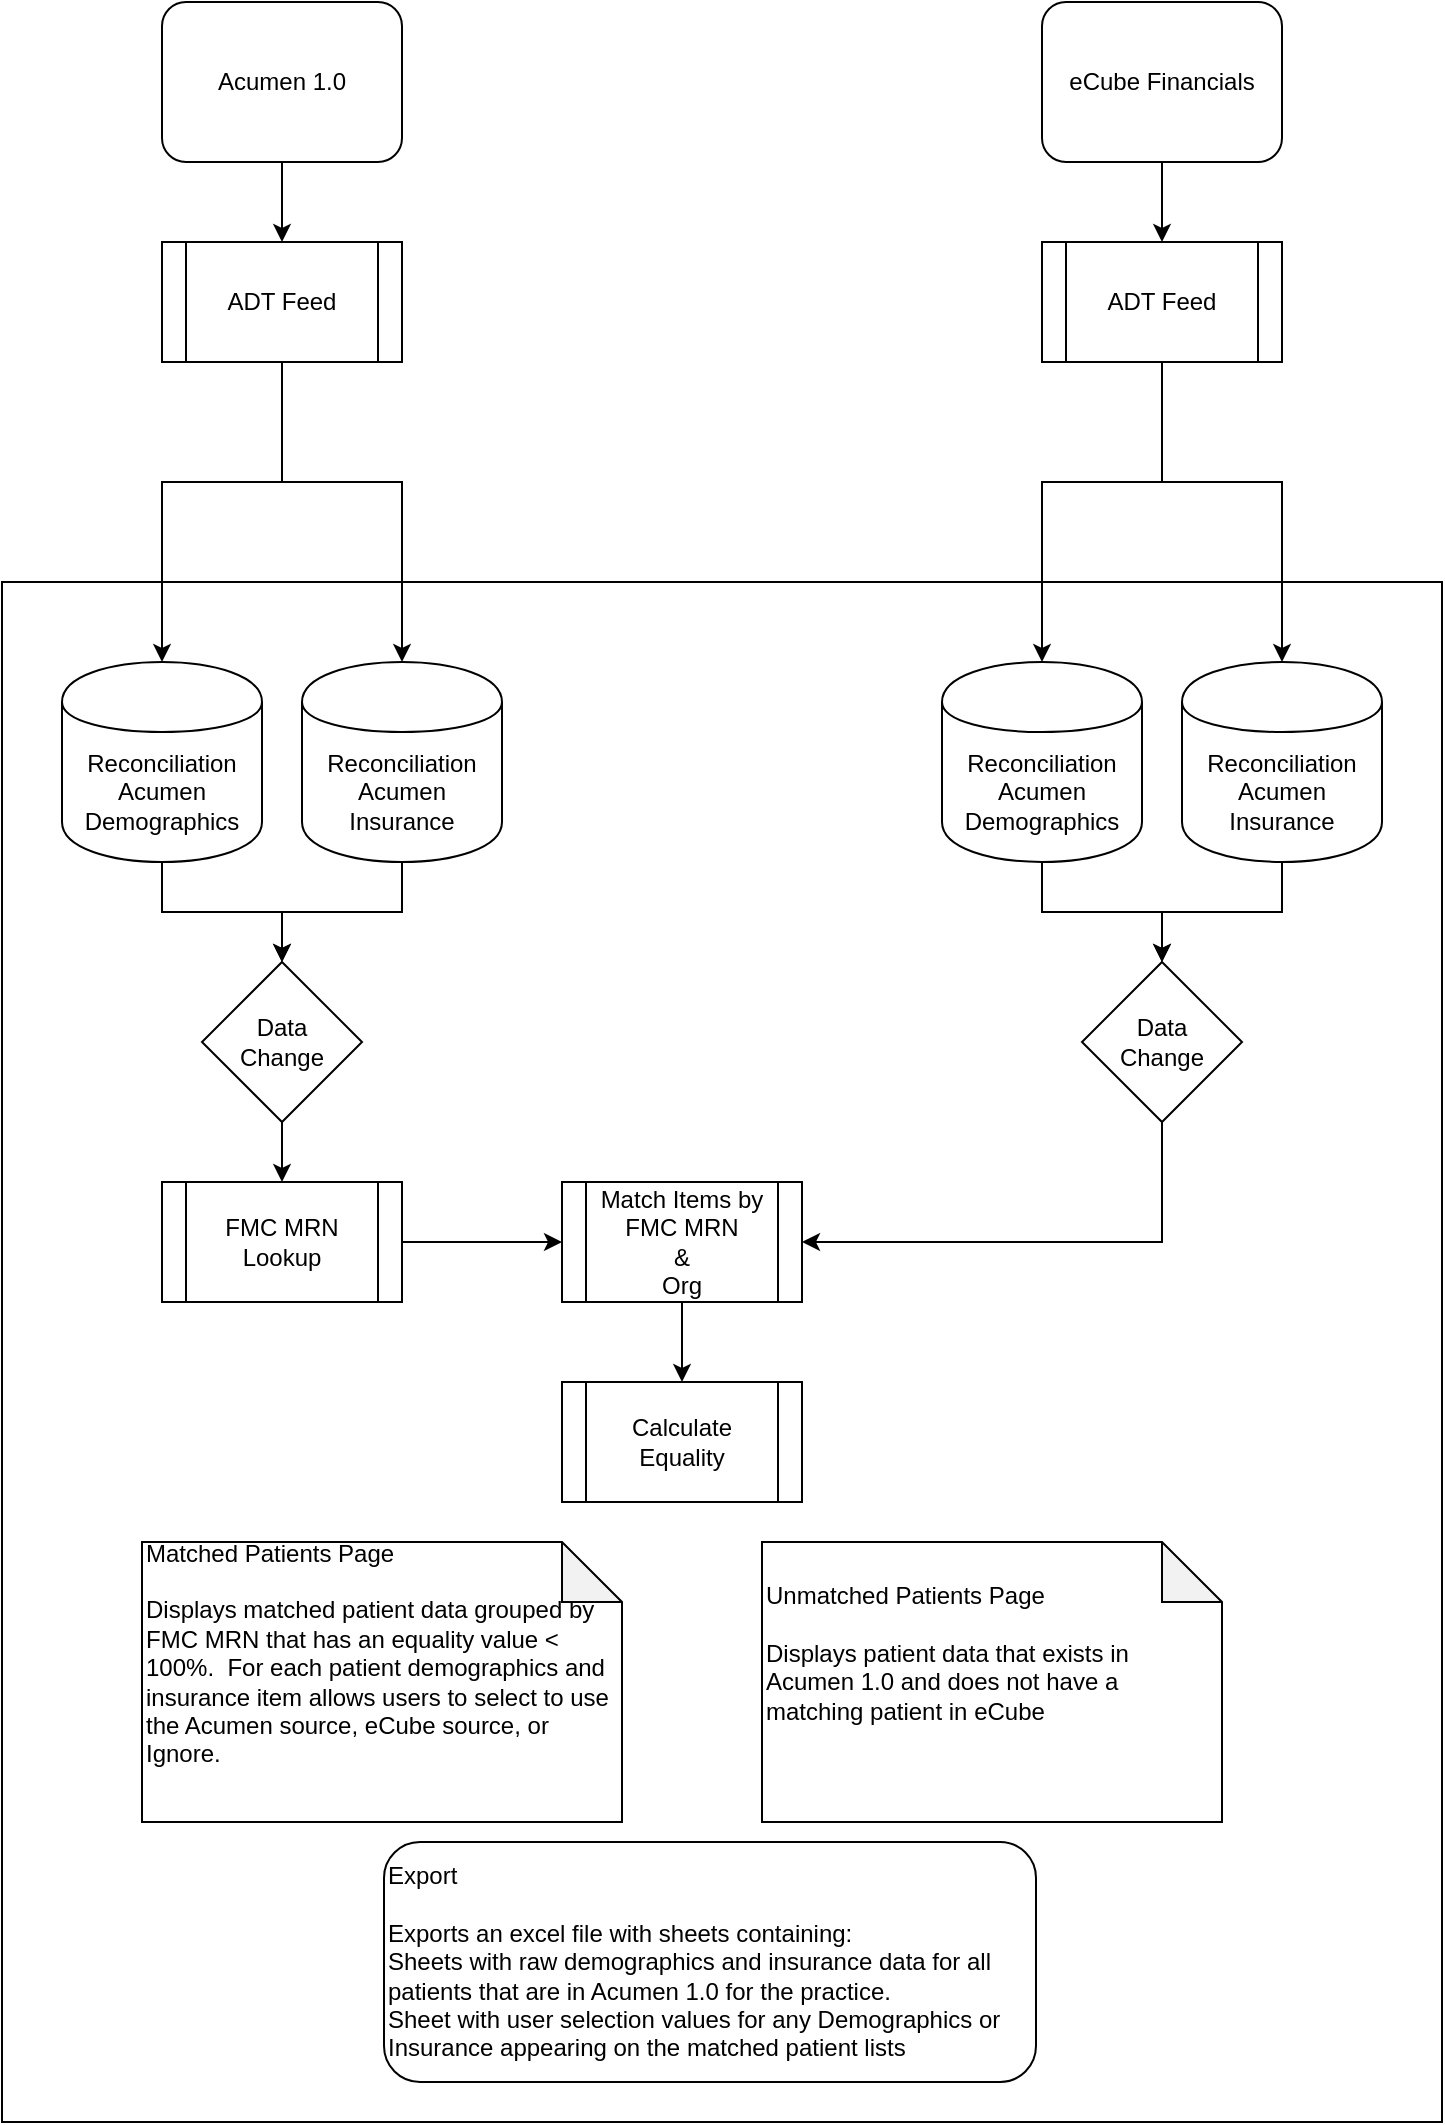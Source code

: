 <mxfile version="12.9.6" type="github" pages="2">
  <diagram id="C5RBs43oDa-KdzZeNtuy" name="Current">
    <mxGraphModel dx="1422" dy="762" grid="1" gridSize="10" guides="1" tooltips="1" connect="1" arrows="1" fold="1" page="1" pageScale="1" pageWidth="827" pageHeight="1169" math="0" shadow="0">
      <root>
        <mxCell id="WIyWlLk6GJQsqaUBKTNV-0" />
        <mxCell id="WIyWlLk6GJQsqaUBKTNV-1" parent="WIyWlLk6GJQsqaUBKTNV-0" />
        <mxCell id="gH591KJr8P-zEo98pc6K-5" value="" style="edgeStyle=orthogonalEdgeStyle;rounded=0;orthogonalLoop=1;jettySize=auto;html=1;" parent="WIyWlLk6GJQsqaUBKTNV-1" source="WIyWlLk6GJQsqaUBKTNV-3" target="gH591KJr8P-zEo98pc6K-2" edge="1">
          <mxGeometry relative="1" as="geometry" />
        </mxCell>
        <mxCell id="WIyWlLk6GJQsqaUBKTNV-3" value="Acumen 1.0" style="rounded=1;whiteSpace=wrap;html=1;fontSize=12;glass=0;strokeWidth=1;shadow=0;" parent="WIyWlLk6GJQsqaUBKTNV-1" vertex="1">
          <mxGeometry x="140" y="80" width="120" height="80" as="geometry" />
        </mxCell>
        <mxCell id="gH591KJr8P-zEo98pc6K-4" value="" style="edgeStyle=orthogonalEdgeStyle;rounded=0;orthogonalLoop=1;jettySize=auto;html=1;" parent="WIyWlLk6GJQsqaUBKTNV-1" source="gH591KJr8P-zEo98pc6K-0" target="gH591KJr8P-zEo98pc6K-1" edge="1">
          <mxGeometry relative="1" as="geometry" />
        </mxCell>
        <mxCell id="gH591KJr8P-zEo98pc6K-0" value="eCube Financials" style="rounded=1;whiteSpace=wrap;html=1;fontSize=12;glass=0;strokeWidth=1;shadow=0;" parent="WIyWlLk6GJQsqaUBKTNV-1" vertex="1">
          <mxGeometry x="580" y="80" width="120" height="80" as="geometry" />
        </mxCell>
        <mxCell id="gH591KJr8P-zEo98pc6K-1" value="ADT Feed" style="shape=process;whiteSpace=wrap;html=1;backgroundOutline=1;" parent="WIyWlLk6GJQsqaUBKTNV-1" vertex="1">
          <mxGeometry x="580" y="200" width="120" height="60" as="geometry" />
        </mxCell>
        <mxCell id="gH591KJr8P-zEo98pc6K-2" value="ADT Feed" style="shape=process;whiteSpace=wrap;html=1;backgroundOutline=1;" parent="WIyWlLk6GJQsqaUBKTNV-1" vertex="1">
          <mxGeometry x="140" y="200" width="120" height="60" as="geometry" />
        </mxCell>
        <mxCell id="gH591KJr8P-zEo98pc6K-3" value="" style="rounded=0;whiteSpace=wrap;html=1;" parent="WIyWlLk6GJQsqaUBKTNV-1" vertex="1">
          <mxGeometry x="60" y="370" width="720" height="770" as="geometry" />
        </mxCell>
        <mxCell id="krTiPob7hp98VSDmPUU5-15" value="" style="edgeStyle=orthogonalEdgeStyle;rounded=0;orthogonalLoop=1;jettySize=auto;html=1;" parent="WIyWlLk6GJQsqaUBKTNV-1" source="gH591KJr8P-zEo98pc6K-6" target="krTiPob7hp98VSDmPUU5-9" edge="1">
          <mxGeometry relative="1" as="geometry">
            <mxPoint x="140" y="585" as="targetPoint" />
          </mxGeometry>
        </mxCell>
        <mxCell id="gH591KJr8P-zEo98pc6K-6" value="Reconciliation&lt;br&gt;Acumen&lt;br&gt;Demographics" style="shape=cylinder;whiteSpace=wrap;html=1;boundedLbl=1;backgroundOutline=1;" parent="WIyWlLk6GJQsqaUBKTNV-1" vertex="1">
          <mxGeometry x="90" y="410" width="100" height="100" as="geometry" />
        </mxCell>
        <mxCell id="gH591KJr8P-zEo98pc6K-8" value="" style="edgeStyle=orthogonalEdgeStyle;rounded=0;orthogonalLoop=1;jettySize=auto;html=1;entryX=0.5;entryY=0;entryDx=0;entryDy=0;" parent="WIyWlLk6GJQsqaUBKTNV-1" source="gH591KJr8P-zEo98pc6K-2" target="gH591KJr8P-zEo98pc6K-6" edge="1">
          <mxGeometry relative="1" as="geometry">
            <mxPoint x="200" y="340" as="targetPoint" />
            <Array as="points">
              <mxPoint x="200" y="320" />
              <mxPoint x="140" y="320" />
            </Array>
          </mxGeometry>
        </mxCell>
        <mxCell id="krTiPob7hp98VSDmPUU5-0" value="Reconciliation&lt;br&gt;Acumen&lt;br&gt;Insurance" style="shape=cylinder;whiteSpace=wrap;html=1;boundedLbl=1;backgroundOutline=1;" parent="WIyWlLk6GJQsqaUBKTNV-1" vertex="1">
          <mxGeometry x="210" y="410" width="100" height="100" as="geometry" />
        </mxCell>
        <mxCell id="krTiPob7hp98VSDmPUU5-3" value="" style="edgeStyle=orthogonalEdgeStyle;rounded=0;orthogonalLoop=1;jettySize=auto;html=1;" parent="WIyWlLk6GJQsqaUBKTNV-1" source="gH591KJr8P-zEo98pc6K-2" target="krTiPob7hp98VSDmPUU5-0" edge="1">
          <mxGeometry relative="1" as="geometry">
            <mxPoint x="340" y="230" as="targetPoint" />
            <Array as="points">
              <mxPoint x="200" y="320" />
              <mxPoint x="260" y="320" />
            </Array>
          </mxGeometry>
        </mxCell>
        <mxCell id="krTiPob7hp98VSDmPUU5-23" value="" style="edgeStyle=orthogonalEdgeStyle;rounded=0;orthogonalLoop=1;jettySize=auto;html=1;" parent="WIyWlLk6GJQsqaUBKTNV-1" source="krTiPob7hp98VSDmPUU5-4" target="krTiPob7hp98VSDmPUU5-11" edge="1">
          <mxGeometry relative="1" as="geometry">
            <mxPoint x="580" y="590" as="targetPoint" />
          </mxGeometry>
        </mxCell>
        <mxCell id="krTiPob7hp98VSDmPUU5-4" value="Reconciliation&lt;br&gt;Acumen&lt;br&gt;Demographics" style="shape=cylinder;whiteSpace=wrap;html=1;boundedLbl=1;backgroundOutline=1;" parent="WIyWlLk6GJQsqaUBKTNV-1" vertex="1">
          <mxGeometry x="530" y="410" width="100" height="100" as="geometry" />
        </mxCell>
        <mxCell id="krTiPob7hp98VSDmPUU5-21" value="" style="edgeStyle=orthogonalEdgeStyle;rounded=0;orthogonalLoop=1;jettySize=auto;html=1;" parent="WIyWlLk6GJQsqaUBKTNV-1" source="krTiPob7hp98VSDmPUU5-5" target="krTiPob7hp98VSDmPUU5-11" edge="1">
          <mxGeometry relative="1" as="geometry">
            <mxPoint x="700" y="590" as="targetPoint" />
          </mxGeometry>
        </mxCell>
        <mxCell id="krTiPob7hp98VSDmPUU5-5" value="Reconciliation&lt;br&gt;Acumen&lt;br&gt;Insurance" style="shape=cylinder;whiteSpace=wrap;html=1;boundedLbl=1;backgroundOutline=1;" parent="WIyWlLk6GJQsqaUBKTNV-1" vertex="1">
          <mxGeometry x="650" y="410" width="100" height="100" as="geometry" />
        </mxCell>
        <mxCell id="krTiPob7hp98VSDmPUU5-7" value="" style="edgeStyle=orthogonalEdgeStyle;rounded=0;orthogonalLoop=1;jettySize=auto;html=1;entryX=0.5;entryY=0;entryDx=0;entryDy=0;" parent="WIyWlLk6GJQsqaUBKTNV-1" source="gH591KJr8P-zEo98pc6K-1" target="krTiPob7hp98VSDmPUU5-5" edge="1">
          <mxGeometry relative="1" as="geometry">
            <mxPoint x="640" y="340" as="targetPoint" />
            <Array as="points">
              <mxPoint x="640" y="320" />
              <mxPoint x="700" y="320" />
            </Array>
          </mxGeometry>
        </mxCell>
        <mxCell id="krTiPob7hp98VSDmPUU5-8" value="" style="edgeStyle=orthogonalEdgeStyle;rounded=0;orthogonalLoop=1;jettySize=auto;html=1;entryX=0.5;entryY=0;entryDx=0;entryDy=0;exitX=0.5;exitY=1;exitDx=0;exitDy=0;" parent="WIyWlLk6GJQsqaUBKTNV-1" source="gH591KJr8P-zEo98pc6K-1" target="krTiPob7hp98VSDmPUU5-4" edge="1">
          <mxGeometry relative="1" as="geometry">
            <mxPoint x="650" y="270" as="sourcePoint" />
            <mxPoint x="700" y="420" as="targetPoint" />
            <Array as="points">
              <mxPoint x="640" y="320" />
              <mxPoint x="580" y="320" />
            </Array>
          </mxGeometry>
        </mxCell>
        <mxCell id="krTiPob7hp98VSDmPUU5-26" value="" style="edgeStyle=orthogonalEdgeStyle;rounded=0;orthogonalLoop=1;jettySize=auto;html=1;" parent="WIyWlLk6GJQsqaUBKTNV-1" source="krTiPob7hp98VSDmPUU5-9" target="krTiPob7hp98VSDmPUU5-17" edge="1">
          <mxGeometry relative="1" as="geometry" />
        </mxCell>
        <mxCell id="krTiPob7hp98VSDmPUU5-9" value="Data&lt;br&gt;Change" style="rhombus;whiteSpace=wrap;html=1;" parent="WIyWlLk6GJQsqaUBKTNV-1" vertex="1">
          <mxGeometry x="160" y="560" width="80" height="80" as="geometry" />
        </mxCell>
        <mxCell id="krTiPob7hp98VSDmPUU5-25" value="" style="edgeStyle=orthogonalEdgeStyle;rounded=0;orthogonalLoop=1;jettySize=auto;html=1;entryX=1;entryY=0.5;entryDx=0;entryDy=0;" parent="WIyWlLk6GJQsqaUBKTNV-1" source="krTiPob7hp98VSDmPUU5-11" target="krTiPob7hp98VSDmPUU5-16" edge="1">
          <mxGeometry relative="1" as="geometry">
            <mxPoint x="640" y="720" as="targetPoint" />
            <Array as="points">
              <mxPoint x="640" y="700" />
            </Array>
          </mxGeometry>
        </mxCell>
        <mxCell id="krTiPob7hp98VSDmPUU5-11" value="Data&lt;br&gt;Change" style="rhombus;whiteSpace=wrap;html=1;" parent="WIyWlLk6GJQsqaUBKTNV-1" vertex="1">
          <mxGeometry x="600" y="560" width="80" height="80" as="geometry" />
        </mxCell>
        <mxCell id="fJmqL8O2HsT3Kp6ueDjJ-0" value="" style="edgeStyle=orthogonalEdgeStyle;rounded=0;orthogonalLoop=1;jettySize=auto;html=1;" parent="WIyWlLk6GJQsqaUBKTNV-1" source="krTiPob7hp98VSDmPUU5-16" target="krTiPob7hp98VSDmPUU5-28" edge="1">
          <mxGeometry relative="1" as="geometry" />
        </mxCell>
        <mxCell id="krTiPob7hp98VSDmPUU5-16" value="Match Items by FMC MRN&lt;br&gt;&amp;amp;&lt;br&gt;Org" style="shape=process;whiteSpace=wrap;html=1;backgroundOutline=1;" parent="WIyWlLk6GJQsqaUBKTNV-1" vertex="1">
          <mxGeometry x="340" y="670" width="120" height="60" as="geometry" />
        </mxCell>
        <mxCell id="krTiPob7hp98VSDmPUU5-27" value="" style="edgeStyle=orthogonalEdgeStyle;rounded=0;orthogonalLoop=1;jettySize=auto;html=1;" parent="WIyWlLk6GJQsqaUBKTNV-1" source="krTiPob7hp98VSDmPUU5-17" target="krTiPob7hp98VSDmPUU5-16" edge="1">
          <mxGeometry relative="1" as="geometry" />
        </mxCell>
        <mxCell id="krTiPob7hp98VSDmPUU5-17" value="FMC MRN Lookup" style="shape=process;whiteSpace=wrap;html=1;backgroundOutline=1;" parent="WIyWlLk6GJQsqaUBKTNV-1" vertex="1">
          <mxGeometry x="140" y="670" width="120" height="60" as="geometry" />
        </mxCell>
        <mxCell id="krTiPob7hp98VSDmPUU5-19" value="" style="edgeStyle=orthogonalEdgeStyle;rounded=0;orthogonalLoop=1;jettySize=auto;html=1;exitX=0.5;exitY=1;exitDx=0;exitDy=0;entryX=0.5;entryY=0;entryDx=0;entryDy=0;" parent="WIyWlLk6GJQsqaUBKTNV-1" source="krTiPob7hp98VSDmPUU5-0" target="krTiPob7hp98VSDmPUU5-9" edge="1">
          <mxGeometry relative="1" as="geometry">
            <mxPoint x="150" y="520" as="sourcePoint" />
            <mxPoint x="210" y="570" as="targetPoint" />
          </mxGeometry>
        </mxCell>
        <mxCell id="krTiPob7hp98VSDmPUU5-28" value="Calculate Equality" style="shape=process;whiteSpace=wrap;html=1;backgroundOutline=1;" parent="WIyWlLk6GJQsqaUBKTNV-1" vertex="1">
          <mxGeometry x="340" y="770" width="120" height="60" as="geometry" />
        </mxCell>
        <mxCell id="fJmqL8O2HsT3Kp6ueDjJ-18" value="&lt;div&gt;&lt;span&gt;Matched Patients Page&lt;/span&gt;&lt;/div&gt;&lt;div&gt;&lt;span&gt;&lt;br&gt;&lt;/span&gt;&lt;/div&gt;&lt;div&gt;&lt;span&gt;Displays matched patient data grouped by FMC MRN that has an equality value &amp;lt; 100%.&amp;nbsp; For each patient demographics and insurance item allows users to select to use the Acumen source, eCube source, or Ignore.&lt;br&gt;&lt;br&gt;&lt;br&gt;&lt;/span&gt;&lt;/div&gt;" style="shape=note;whiteSpace=wrap;html=1;backgroundOutline=1;darkOpacity=0.05;align=left;" parent="WIyWlLk6GJQsqaUBKTNV-1" vertex="1">
          <mxGeometry x="130" y="850" width="240" height="140" as="geometry" />
        </mxCell>
        <mxCell id="LChZrOZhlxOUSHPAm20b-0" value="&lt;div&gt;&lt;span&gt;Unmatched Patients Page&lt;/span&gt;&lt;/div&gt;&lt;div&gt;&lt;span&gt;&lt;br&gt;&lt;/span&gt;&lt;/div&gt;&lt;div&gt;&lt;span&gt;Displays patient data that exists in Acumen 1.0 and does not have a matching patient in eCube&lt;br&gt;&lt;br&gt;&lt;br&gt;&lt;/span&gt;&lt;/div&gt;" style="shape=note;whiteSpace=wrap;html=1;backgroundOutline=1;darkOpacity=0.05;align=left;" vertex="1" parent="WIyWlLk6GJQsqaUBKTNV-1">
          <mxGeometry x="440" y="850" width="230" height="140" as="geometry" />
        </mxCell>
        <mxCell id="LChZrOZhlxOUSHPAm20b-3" value="Export&lt;br&gt;&lt;br&gt;Exports an excel file with sheets containing:&lt;br&gt;Sheets with raw demographics and insurance data for all patients that are in Acumen 1.0 for the practice.&amp;nbsp;&lt;br&gt;Sheet with user selection values for any Demographics or Insurance appearing on the matched patient lists" style="rounded=1;whiteSpace=wrap;html=1;align=left;" vertex="1" parent="WIyWlLk6GJQsqaUBKTNV-1">
          <mxGeometry x="251" y="1000" width="326" height="120" as="geometry" />
        </mxCell>
      </root>
    </mxGraphModel>
  </diagram>
  <diagram id="K7Y4BaEY9e_AHTmbYyrO" name="Updated">
    <mxGraphModel dx="1422" dy="762" grid="1" gridSize="10" guides="1" tooltips="1" connect="1" arrows="1" fold="1" page="1" pageScale="1" pageWidth="850" pageHeight="1100" math="0" shadow="0">
      <root>
        <mxCell id="IiCpPdw-mejgP3JpmMAn-0" />
        <mxCell id="IiCpPdw-mejgP3JpmMAn-1" parent="IiCpPdw-mejgP3JpmMAn-0" />
      </root>
    </mxGraphModel>
  </diagram>
</mxfile>
